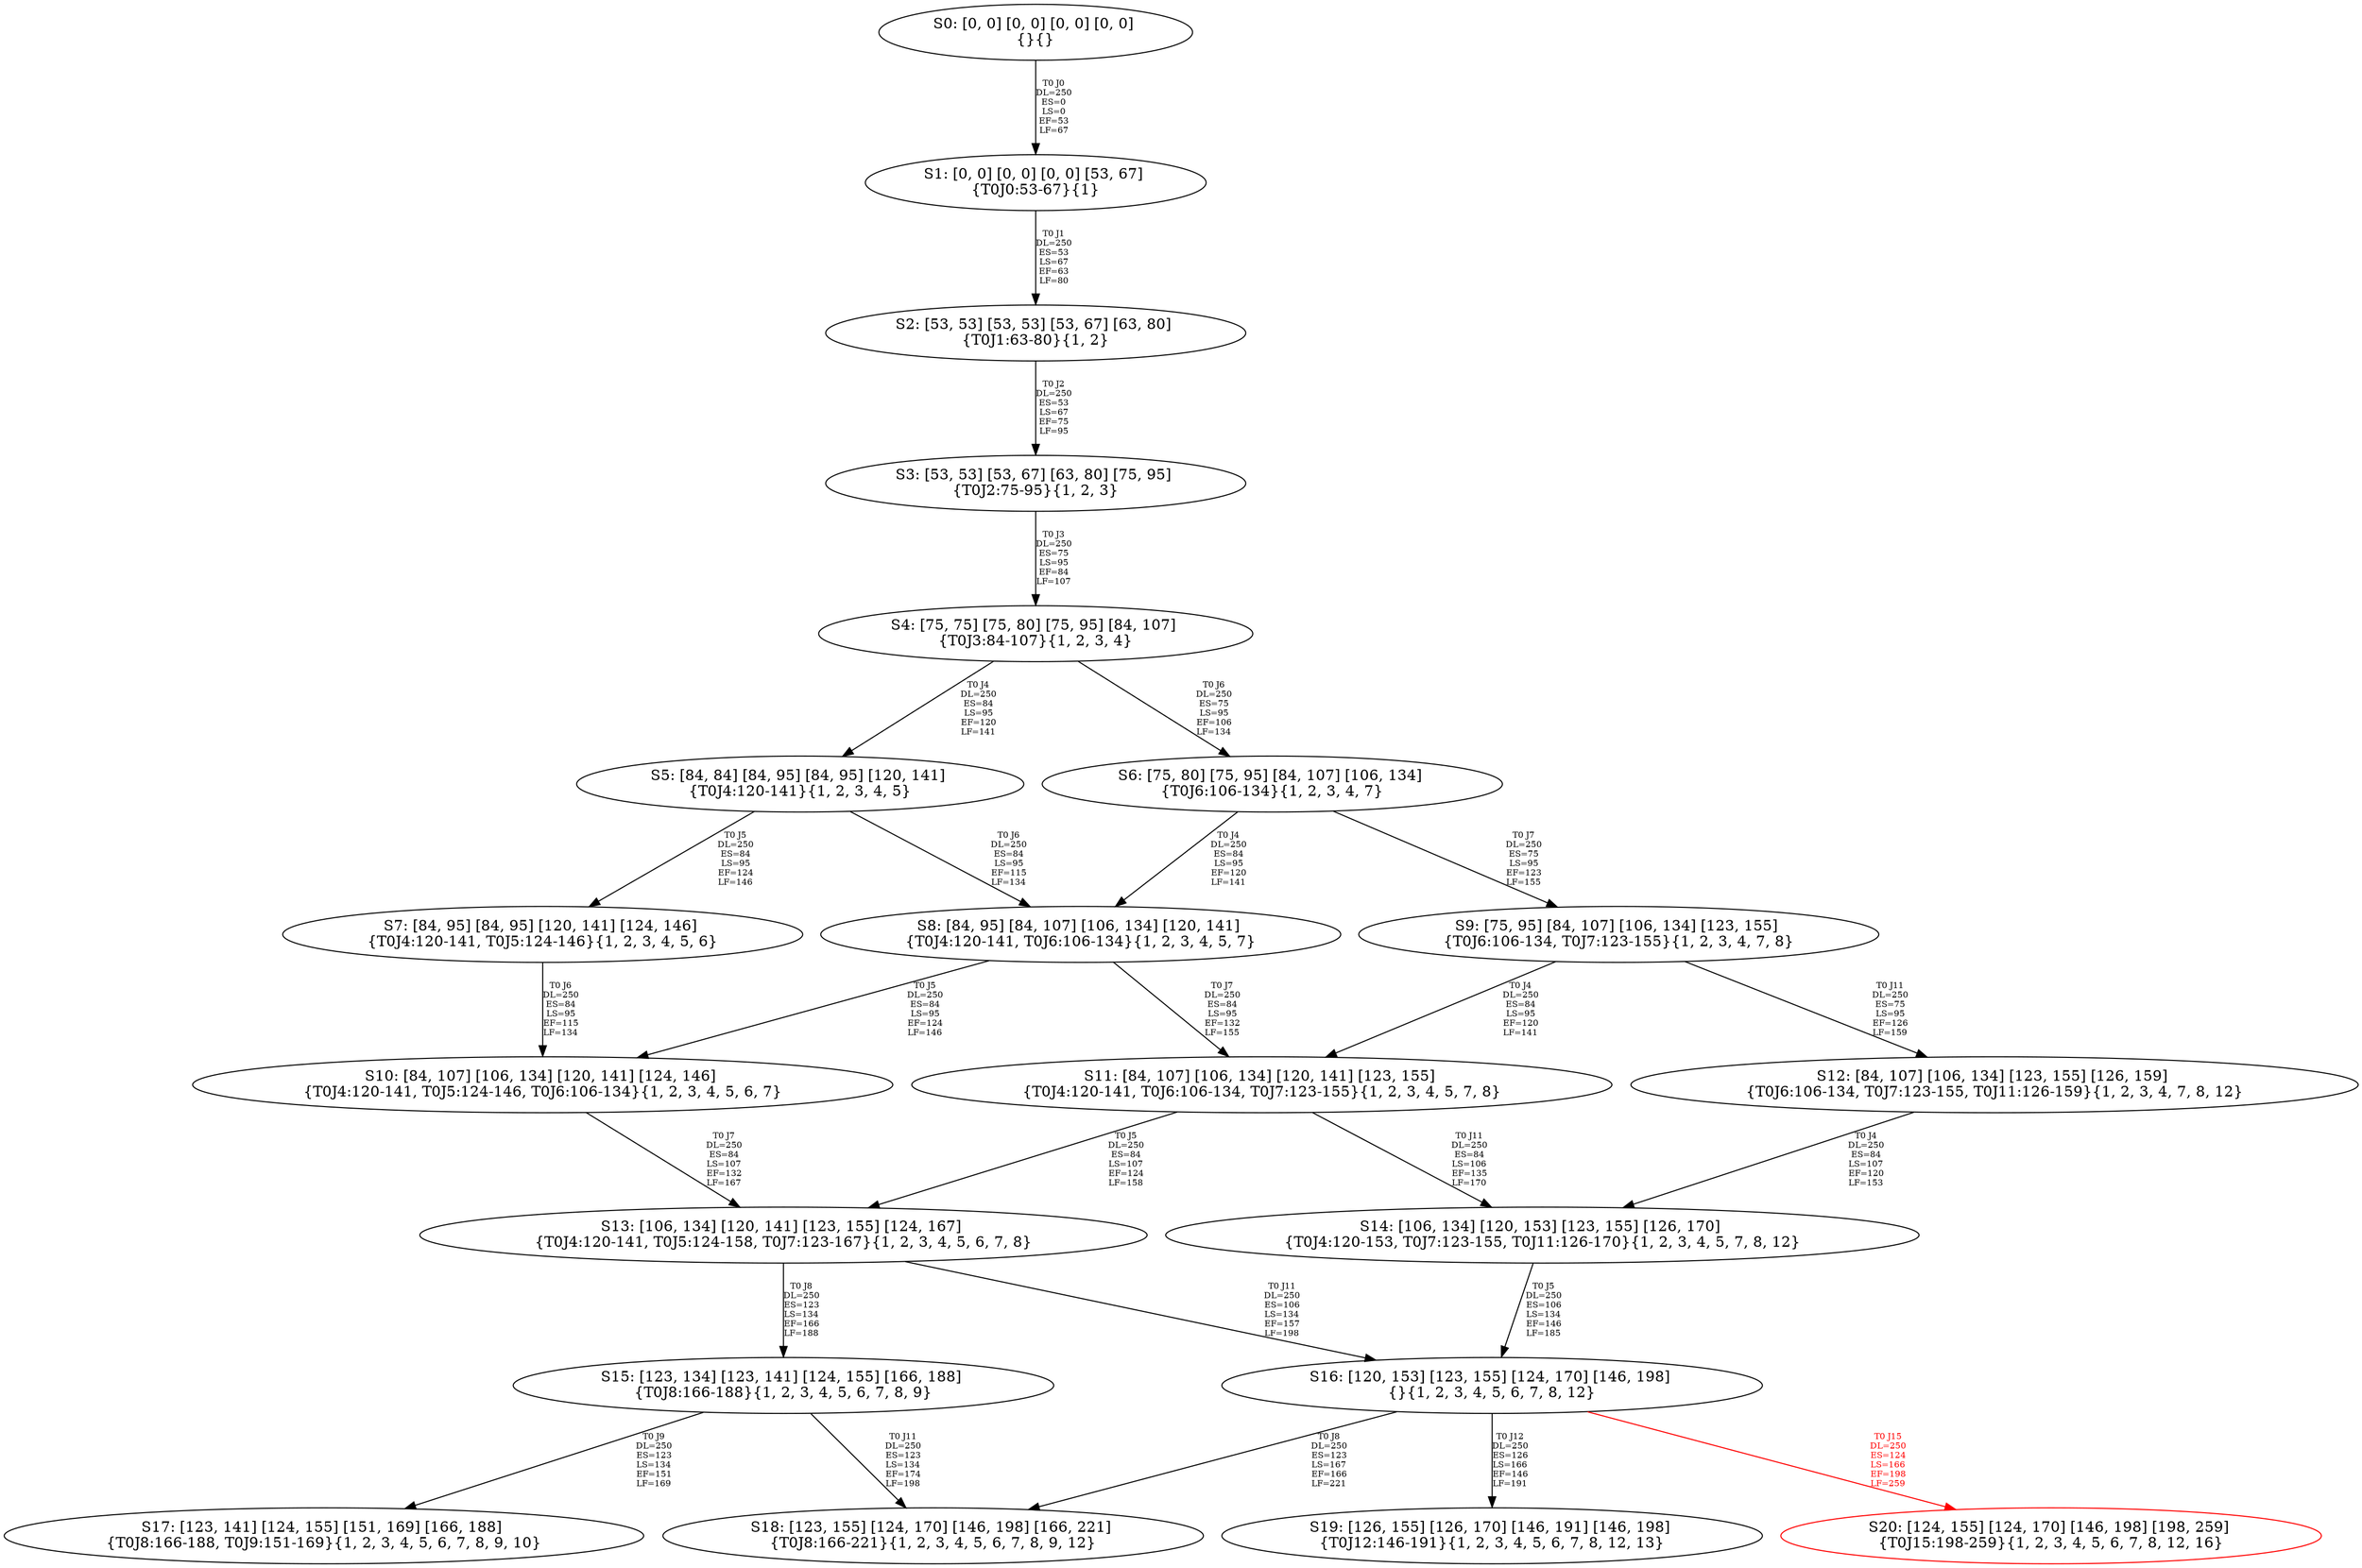 digraph {
	S0[label="S0: [0, 0] [0, 0] [0, 0] [0, 0] \n{}{}"];
	S1[label="S1: [0, 0] [0, 0] [0, 0] [53, 67] \n{T0J0:53-67}{1}"];
	S2[label="S2: [53, 53] [53, 53] [53, 67] [63, 80] \n{T0J1:63-80}{1, 2}"];
	S3[label="S3: [53, 53] [53, 67] [63, 80] [75, 95] \n{T0J2:75-95}{1, 2, 3}"];
	S4[label="S4: [75, 75] [75, 80] [75, 95] [84, 107] \n{T0J3:84-107}{1, 2, 3, 4}"];
	S5[label="S5: [84, 84] [84, 95] [84, 95] [120, 141] \n{T0J4:120-141}{1, 2, 3, 4, 5}"];
	S6[label="S6: [75, 80] [75, 95] [84, 107] [106, 134] \n{T0J6:106-134}{1, 2, 3, 4, 7}"];
	S7[label="S7: [84, 95] [84, 95] [120, 141] [124, 146] \n{T0J4:120-141, T0J5:124-146}{1, 2, 3, 4, 5, 6}"];
	S8[label="S8: [84, 95] [84, 107] [106, 134] [120, 141] \n{T0J4:120-141, T0J6:106-134}{1, 2, 3, 4, 5, 7}"];
	S9[label="S9: [75, 95] [84, 107] [106, 134] [123, 155] \n{T0J6:106-134, T0J7:123-155}{1, 2, 3, 4, 7, 8}"];
	S10[label="S10: [84, 107] [106, 134] [120, 141] [124, 146] \n{T0J4:120-141, T0J5:124-146, T0J6:106-134}{1, 2, 3, 4, 5, 6, 7}"];
	S11[label="S11: [84, 107] [106, 134] [120, 141] [123, 155] \n{T0J4:120-141, T0J6:106-134, T0J7:123-155}{1, 2, 3, 4, 5, 7, 8}"];
	S12[label="S12: [84, 107] [106, 134] [123, 155] [126, 159] \n{T0J6:106-134, T0J7:123-155, T0J11:126-159}{1, 2, 3, 4, 7, 8, 12}"];
	S13[label="S13: [106, 134] [120, 141] [123, 155] [124, 167] \n{T0J4:120-141, T0J5:124-158, T0J7:123-167}{1, 2, 3, 4, 5, 6, 7, 8}"];
	S14[label="S14: [106, 134] [120, 153] [123, 155] [126, 170] \n{T0J4:120-153, T0J7:123-155, T0J11:126-170}{1, 2, 3, 4, 5, 7, 8, 12}"];
	S15[label="S15: [123, 134] [123, 141] [124, 155] [166, 188] \n{T0J8:166-188}{1, 2, 3, 4, 5, 6, 7, 8, 9}"];
	S16[label="S16: [120, 153] [123, 155] [124, 170] [146, 198] \n{}{1, 2, 3, 4, 5, 6, 7, 8, 12}"];
	S17[label="S17: [123, 141] [124, 155] [151, 169] [166, 188] \n{T0J8:166-188, T0J9:151-169}{1, 2, 3, 4, 5, 6, 7, 8, 9, 10}"];
	S18[label="S18: [123, 155] [124, 170] [146, 198] [166, 221] \n{T0J8:166-221}{1, 2, 3, 4, 5, 6, 7, 8, 9, 12}"];
	S19[label="S19: [126, 155] [126, 170] [146, 191] [146, 198] \n{T0J12:146-191}{1, 2, 3, 4, 5, 6, 7, 8, 12, 13}"];
	S20[label="S20: [124, 155] [124, 170] [146, 198] [198, 259] \n{T0J15:198-259}{1, 2, 3, 4, 5, 6, 7, 8, 12, 16}"];
	S0 -> S1[label="T0 J0\nDL=250\nES=0\nLS=0\nEF=53\nLF=67",fontsize=8];
	S1 -> S2[label="T0 J1\nDL=250\nES=53\nLS=67\nEF=63\nLF=80",fontsize=8];
	S2 -> S3[label="T0 J2\nDL=250\nES=53\nLS=67\nEF=75\nLF=95",fontsize=8];
	S3 -> S4[label="T0 J3\nDL=250\nES=75\nLS=95\nEF=84\nLF=107",fontsize=8];
	S4 -> S5[label="T0 J4\nDL=250\nES=84\nLS=95\nEF=120\nLF=141",fontsize=8];
	S4 -> S6[label="T0 J6\nDL=250\nES=75\nLS=95\nEF=106\nLF=134",fontsize=8];
	S5 -> S7[label="T0 J5\nDL=250\nES=84\nLS=95\nEF=124\nLF=146",fontsize=8];
	S5 -> S8[label="T0 J6\nDL=250\nES=84\nLS=95\nEF=115\nLF=134",fontsize=8];
	S6 -> S8[label="T0 J4\nDL=250\nES=84\nLS=95\nEF=120\nLF=141",fontsize=8];
	S6 -> S9[label="T0 J7\nDL=250\nES=75\nLS=95\nEF=123\nLF=155",fontsize=8];
	S7 -> S10[label="T0 J6\nDL=250\nES=84\nLS=95\nEF=115\nLF=134",fontsize=8];
	S8 -> S10[label="T0 J5\nDL=250\nES=84\nLS=95\nEF=124\nLF=146",fontsize=8];
	S8 -> S11[label="T0 J7\nDL=250\nES=84\nLS=95\nEF=132\nLF=155",fontsize=8];
	S9 -> S11[label="T0 J4\nDL=250\nES=84\nLS=95\nEF=120\nLF=141",fontsize=8];
	S9 -> S12[label="T0 J11\nDL=250\nES=75\nLS=95\nEF=126\nLF=159",fontsize=8];
	S10 -> S13[label="T0 J7\nDL=250\nES=84\nLS=107\nEF=132\nLF=167",fontsize=8];
	S11 -> S13[label="T0 J5\nDL=250\nES=84\nLS=107\nEF=124\nLF=158",fontsize=8];
	S11 -> S14[label="T0 J11\nDL=250\nES=84\nLS=106\nEF=135\nLF=170",fontsize=8];
	S12 -> S14[label="T0 J4\nDL=250\nES=84\nLS=107\nEF=120\nLF=153",fontsize=8];
	S13 -> S15[label="T0 J8\nDL=250\nES=123\nLS=134\nEF=166\nLF=188",fontsize=8];
	S13 -> S16[label="T0 J11\nDL=250\nES=106\nLS=134\nEF=157\nLF=198",fontsize=8];
	S14 -> S16[label="T0 J5\nDL=250\nES=106\nLS=134\nEF=146\nLF=185",fontsize=8];
	S15 -> S17[label="T0 J9\nDL=250\nES=123\nLS=134\nEF=151\nLF=169",fontsize=8];
	S15 -> S18[label="T0 J11\nDL=250\nES=123\nLS=134\nEF=174\nLF=198",fontsize=8];
	S16 -> S18[label="T0 J8\nDL=250\nES=123\nLS=167\nEF=166\nLF=221",fontsize=8];
	S16 -> S19[label="T0 J12\nDL=250\nES=126\nLS=166\nEF=146\nLF=191",fontsize=8];
	S16 -> S20[label="T0 J15\nDL=250\nES=124\nLS=166\nEF=198\nLF=259",color=Red,fontcolor=Red,fontsize=8];
S20[color=Red];
}
